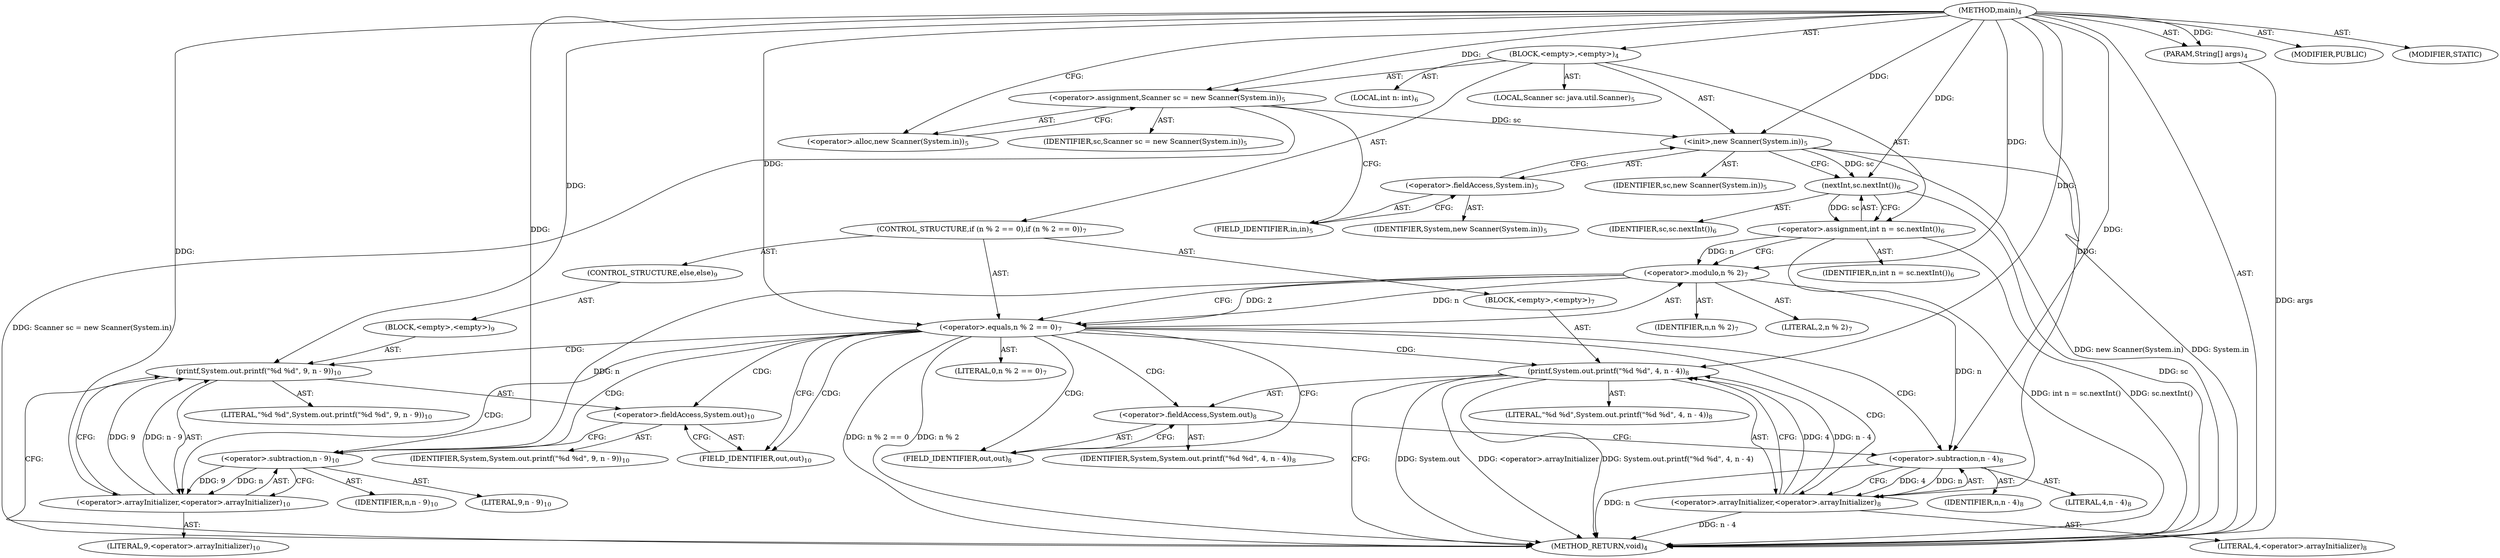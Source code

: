 digraph "main" {  
"19" [label = <(METHOD,main)<SUB>4</SUB>> ]
"20" [label = <(PARAM,String[] args)<SUB>4</SUB>> ]
"21" [label = <(BLOCK,&lt;empty&gt;,&lt;empty&gt;)<SUB>4</SUB>> ]
"4" [label = <(LOCAL,Scanner sc: java.util.Scanner)<SUB>5</SUB>> ]
"22" [label = <(&lt;operator&gt;.assignment,Scanner sc = new Scanner(System.in))<SUB>5</SUB>> ]
"23" [label = <(IDENTIFIER,sc,Scanner sc = new Scanner(System.in))<SUB>5</SUB>> ]
"24" [label = <(&lt;operator&gt;.alloc,new Scanner(System.in))<SUB>5</SUB>> ]
"25" [label = <(&lt;init&gt;,new Scanner(System.in))<SUB>5</SUB>> ]
"3" [label = <(IDENTIFIER,sc,new Scanner(System.in))<SUB>5</SUB>> ]
"26" [label = <(&lt;operator&gt;.fieldAccess,System.in)<SUB>5</SUB>> ]
"27" [label = <(IDENTIFIER,System,new Scanner(System.in))<SUB>5</SUB>> ]
"28" [label = <(FIELD_IDENTIFIER,in,in)<SUB>5</SUB>> ]
"29" [label = <(LOCAL,int n: int)<SUB>6</SUB>> ]
"30" [label = <(&lt;operator&gt;.assignment,int n = sc.nextInt())<SUB>6</SUB>> ]
"31" [label = <(IDENTIFIER,n,int n = sc.nextInt())<SUB>6</SUB>> ]
"32" [label = <(nextInt,sc.nextInt())<SUB>6</SUB>> ]
"33" [label = <(IDENTIFIER,sc,sc.nextInt())<SUB>6</SUB>> ]
"34" [label = <(CONTROL_STRUCTURE,if (n % 2 == 0),if (n % 2 == 0))<SUB>7</SUB>> ]
"35" [label = <(&lt;operator&gt;.equals,n % 2 == 0)<SUB>7</SUB>> ]
"36" [label = <(&lt;operator&gt;.modulo,n % 2)<SUB>7</SUB>> ]
"37" [label = <(IDENTIFIER,n,n % 2)<SUB>7</SUB>> ]
"38" [label = <(LITERAL,2,n % 2)<SUB>7</SUB>> ]
"39" [label = <(LITERAL,0,n % 2 == 0)<SUB>7</SUB>> ]
"40" [label = <(BLOCK,&lt;empty&gt;,&lt;empty&gt;)<SUB>7</SUB>> ]
"41" [label = <(printf,System.out.printf(&quot;%d %d&quot;, 4, n - 4))<SUB>8</SUB>> ]
"42" [label = <(&lt;operator&gt;.fieldAccess,System.out)<SUB>8</SUB>> ]
"43" [label = <(IDENTIFIER,System,System.out.printf(&quot;%d %d&quot;, 4, n - 4))<SUB>8</SUB>> ]
"44" [label = <(FIELD_IDENTIFIER,out,out)<SUB>8</SUB>> ]
"45" [label = <(LITERAL,&quot;%d %d&quot;,System.out.printf(&quot;%d %d&quot;, 4, n - 4))<SUB>8</SUB>> ]
"46" [label = <(&lt;operator&gt;.arrayInitializer,&lt;operator&gt;.arrayInitializer)<SUB>8</SUB>> ]
"47" [label = <(LITERAL,4,&lt;operator&gt;.arrayInitializer)<SUB>8</SUB>> ]
"48" [label = <(&lt;operator&gt;.subtraction,n - 4)<SUB>8</SUB>> ]
"49" [label = <(IDENTIFIER,n,n - 4)<SUB>8</SUB>> ]
"50" [label = <(LITERAL,4,n - 4)<SUB>8</SUB>> ]
"51" [label = <(CONTROL_STRUCTURE,else,else)<SUB>9</SUB>> ]
"52" [label = <(BLOCK,&lt;empty&gt;,&lt;empty&gt;)<SUB>9</SUB>> ]
"53" [label = <(printf,System.out.printf(&quot;%d %d&quot;, 9, n - 9))<SUB>10</SUB>> ]
"54" [label = <(&lt;operator&gt;.fieldAccess,System.out)<SUB>10</SUB>> ]
"55" [label = <(IDENTIFIER,System,System.out.printf(&quot;%d %d&quot;, 9, n - 9))<SUB>10</SUB>> ]
"56" [label = <(FIELD_IDENTIFIER,out,out)<SUB>10</SUB>> ]
"57" [label = <(LITERAL,&quot;%d %d&quot;,System.out.printf(&quot;%d %d&quot;, 9, n - 9))<SUB>10</SUB>> ]
"58" [label = <(&lt;operator&gt;.arrayInitializer,&lt;operator&gt;.arrayInitializer)<SUB>10</SUB>> ]
"59" [label = <(LITERAL,9,&lt;operator&gt;.arrayInitializer)<SUB>10</SUB>> ]
"60" [label = <(&lt;operator&gt;.subtraction,n - 9)<SUB>10</SUB>> ]
"61" [label = <(IDENTIFIER,n,n - 9)<SUB>10</SUB>> ]
"62" [label = <(LITERAL,9,n - 9)<SUB>10</SUB>> ]
"63" [label = <(MODIFIER,PUBLIC)> ]
"64" [label = <(MODIFIER,STATIC)> ]
"65" [label = <(METHOD_RETURN,void)<SUB>4</SUB>> ]
  "19" -> "20"  [ label = "AST: "] 
  "19" -> "21"  [ label = "AST: "] 
  "19" -> "63"  [ label = "AST: "] 
  "19" -> "64"  [ label = "AST: "] 
  "19" -> "65"  [ label = "AST: "] 
  "21" -> "4"  [ label = "AST: "] 
  "21" -> "22"  [ label = "AST: "] 
  "21" -> "25"  [ label = "AST: "] 
  "21" -> "29"  [ label = "AST: "] 
  "21" -> "30"  [ label = "AST: "] 
  "21" -> "34"  [ label = "AST: "] 
  "22" -> "23"  [ label = "AST: "] 
  "22" -> "24"  [ label = "AST: "] 
  "25" -> "3"  [ label = "AST: "] 
  "25" -> "26"  [ label = "AST: "] 
  "26" -> "27"  [ label = "AST: "] 
  "26" -> "28"  [ label = "AST: "] 
  "30" -> "31"  [ label = "AST: "] 
  "30" -> "32"  [ label = "AST: "] 
  "32" -> "33"  [ label = "AST: "] 
  "34" -> "35"  [ label = "AST: "] 
  "34" -> "40"  [ label = "AST: "] 
  "34" -> "51"  [ label = "AST: "] 
  "35" -> "36"  [ label = "AST: "] 
  "35" -> "39"  [ label = "AST: "] 
  "36" -> "37"  [ label = "AST: "] 
  "36" -> "38"  [ label = "AST: "] 
  "40" -> "41"  [ label = "AST: "] 
  "41" -> "42"  [ label = "AST: "] 
  "41" -> "45"  [ label = "AST: "] 
  "41" -> "46"  [ label = "AST: "] 
  "42" -> "43"  [ label = "AST: "] 
  "42" -> "44"  [ label = "AST: "] 
  "46" -> "47"  [ label = "AST: "] 
  "46" -> "48"  [ label = "AST: "] 
  "48" -> "49"  [ label = "AST: "] 
  "48" -> "50"  [ label = "AST: "] 
  "51" -> "52"  [ label = "AST: "] 
  "52" -> "53"  [ label = "AST: "] 
  "53" -> "54"  [ label = "AST: "] 
  "53" -> "57"  [ label = "AST: "] 
  "53" -> "58"  [ label = "AST: "] 
  "54" -> "55"  [ label = "AST: "] 
  "54" -> "56"  [ label = "AST: "] 
  "58" -> "59"  [ label = "AST: "] 
  "58" -> "60"  [ label = "AST: "] 
  "60" -> "61"  [ label = "AST: "] 
  "60" -> "62"  [ label = "AST: "] 
  "22" -> "28"  [ label = "CFG: "] 
  "25" -> "32"  [ label = "CFG: "] 
  "30" -> "36"  [ label = "CFG: "] 
  "24" -> "22"  [ label = "CFG: "] 
  "26" -> "25"  [ label = "CFG: "] 
  "32" -> "30"  [ label = "CFG: "] 
  "35" -> "44"  [ label = "CFG: "] 
  "35" -> "56"  [ label = "CFG: "] 
  "28" -> "26"  [ label = "CFG: "] 
  "36" -> "35"  [ label = "CFG: "] 
  "41" -> "65"  [ label = "CFG: "] 
  "42" -> "48"  [ label = "CFG: "] 
  "46" -> "41"  [ label = "CFG: "] 
  "53" -> "65"  [ label = "CFG: "] 
  "44" -> "42"  [ label = "CFG: "] 
  "48" -> "46"  [ label = "CFG: "] 
  "54" -> "60"  [ label = "CFG: "] 
  "58" -> "53"  [ label = "CFG: "] 
  "56" -> "54"  [ label = "CFG: "] 
  "60" -> "58"  [ label = "CFG: "] 
  "19" -> "24"  [ label = "CFG: "] 
  "20" -> "65"  [ label = "DDG: args"] 
  "22" -> "65"  [ label = "DDG: Scanner sc = new Scanner(System.in)"] 
  "25" -> "65"  [ label = "DDG: System.in"] 
  "25" -> "65"  [ label = "DDG: new Scanner(System.in)"] 
  "32" -> "65"  [ label = "DDG: sc"] 
  "30" -> "65"  [ label = "DDG: sc.nextInt()"] 
  "30" -> "65"  [ label = "DDG: int n = sc.nextInt()"] 
  "35" -> "65"  [ label = "DDG: n % 2"] 
  "35" -> "65"  [ label = "DDG: n % 2 == 0"] 
  "41" -> "65"  [ label = "DDG: System.out"] 
  "48" -> "65"  [ label = "DDG: n"] 
  "46" -> "65"  [ label = "DDG: n - 4"] 
  "41" -> "65"  [ label = "DDG: &lt;operator&gt;.arrayInitializer"] 
  "41" -> "65"  [ label = "DDG: System.out.printf(&quot;%d %d&quot;, 4, n - 4)"] 
  "19" -> "20"  [ label = "DDG: "] 
  "19" -> "22"  [ label = "DDG: "] 
  "32" -> "30"  [ label = "DDG: sc"] 
  "22" -> "25"  [ label = "DDG: sc"] 
  "19" -> "25"  [ label = "DDG: "] 
  "25" -> "32"  [ label = "DDG: sc"] 
  "19" -> "32"  [ label = "DDG: "] 
  "36" -> "35"  [ label = "DDG: n"] 
  "36" -> "35"  [ label = "DDG: 2"] 
  "19" -> "35"  [ label = "DDG: "] 
  "30" -> "36"  [ label = "DDG: n"] 
  "19" -> "36"  [ label = "DDG: "] 
  "19" -> "41"  [ label = "DDG: "] 
  "46" -> "41"  [ label = "DDG: 4"] 
  "46" -> "41"  [ label = "DDG: n - 4"] 
  "19" -> "46"  [ label = "DDG: "] 
  "48" -> "46"  [ label = "DDG: n"] 
  "48" -> "46"  [ label = "DDG: 4"] 
  "19" -> "53"  [ label = "DDG: "] 
  "58" -> "53"  [ label = "DDG: 9"] 
  "58" -> "53"  [ label = "DDG: n - 9"] 
  "36" -> "48"  [ label = "DDG: n"] 
  "19" -> "48"  [ label = "DDG: "] 
  "19" -> "58"  [ label = "DDG: "] 
  "60" -> "58"  [ label = "DDG: n"] 
  "60" -> "58"  [ label = "DDG: 9"] 
  "36" -> "60"  [ label = "DDG: n"] 
  "19" -> "60"  [ label = "DDG: "] 
  "35" -> "48"  [ label = "CDG: "] 
  "35" -> "58"  [ label = "CDG: "] 
  "35" -> "60"  [ label = "CDG: "] 
  "35" -> "42"  [ label = "CDG: "] 
  "35" -> "44"  [ label = "CDG: "] 
  "35" -> "46"  [ label = "CDG: "] 
  "35" -> "53"  [ label = "CDG: "] 
  "35" -> "56"  [ label = "CDG: "] 
  "35" -> "41"  [ label = "CDG: "] 
  "35" -> "54"  [ label = "CDG: "] 
}
